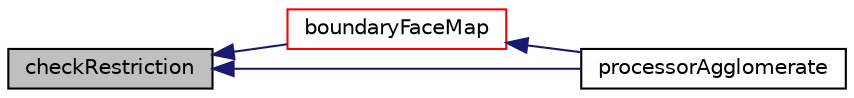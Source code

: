 digraph "checkRestriction"
{
  bgcolor="transparent";
  edge [fontname="Helvetica",fontsize="10",labelfontname="Helvetica",labelfontsize="10"];
  node [fontname="Helvetica",fontsize="10",shape=record];
  rankdir="LR";
  Node1 [label="checkRestriction",height=0.2,width=0.4,color="black", fillcolor="grey75", style="filled", fontcolor="black"];
  Node1 -> Node2 [dir="back",color="midnightblue",fontsize="10",style="solid",fontname="Helvetica"];
  Node2 [label="boundaryFaceMap",height=0.2,width=0.4,color="red",URL="$a00896.html#a18abbb1cec37536854080c858976648c",tooltip="Mapping from processor to procMesh boundary face. "];
  Node2 -> Node3 [dir="back",color="midnightblue",fontsize="10",style="solid",fontname="Helvetica"];
  Node3 [label="processorAgglomerate",height=0.2,width=0.4,color="black",URL="$a00896.html#aa63a95dba9b13d5171d7963b9d8f795d",tooltip="Whether to agglomerate across processors. "];
  Node1 -> Node3 [dir="back",color="midnightblue",fontsize="10",style="solid",fontname="Helvetica"];
}
